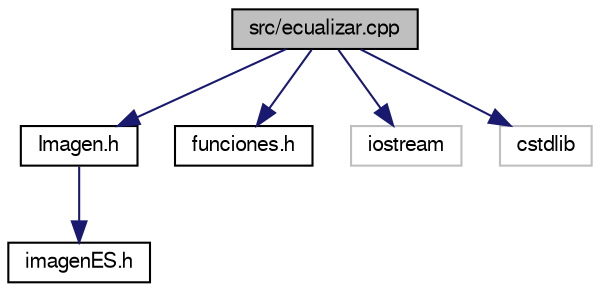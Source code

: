 digraph G
{
  bgcolor="transparent";
  edge [fontname="FreeSans",fontsize=10,labelfontname="FreeSans",labelfontsize=10];
  node [fontname="FreeSans",fontsize=10,shape=record];
  Node1 [label="src/ecualizar.cpp",height=0.2,width=0.4,color="black", fillcolor="grey75", style="filled" fontcolor="black"];
  Node1 -> Node2 [color="midnightblue",fontsize=10,style="solid"];
  Node2 [label="Imagen.h",height=0.2,width=0.4,color="black",URL="$Imagen_8h.html",tooltip="Fichero de cabecera asociado a la biblioteca libImagen.a."];
  Node2 -> Node3 [color="midnightblue",fontsize=10,style="solid"];
  Node3 [label="imagenES.h",height=0.2,width=0.4,color="black",URL="$imagenES_8h.html",tooltip="Fichero cabecera para la E/S de imágenes."];
  Node1 -> Node4 [color="midnightblue",fontsize=10,style="solid"];
  Node4 [label="funciones.h",height=0.2,width=0.4,color="black",URL="$funciones_8h.html",tooltip="Fichero cabecera de funciones extra para la modificación de imagenes."];
  Node1 -> Node5 [color="midnightblue",fontsize=10,style="solid"];
  Node5 [label="iostream",height=0.2,width=0.4,color="grey75"];
  Node1 -> Node6 [color="midnightblue",fontsize=10,style="solid"];
  Node6 [label="cstdlib",height=0.2,width=0.4,color="grey75"];
}
